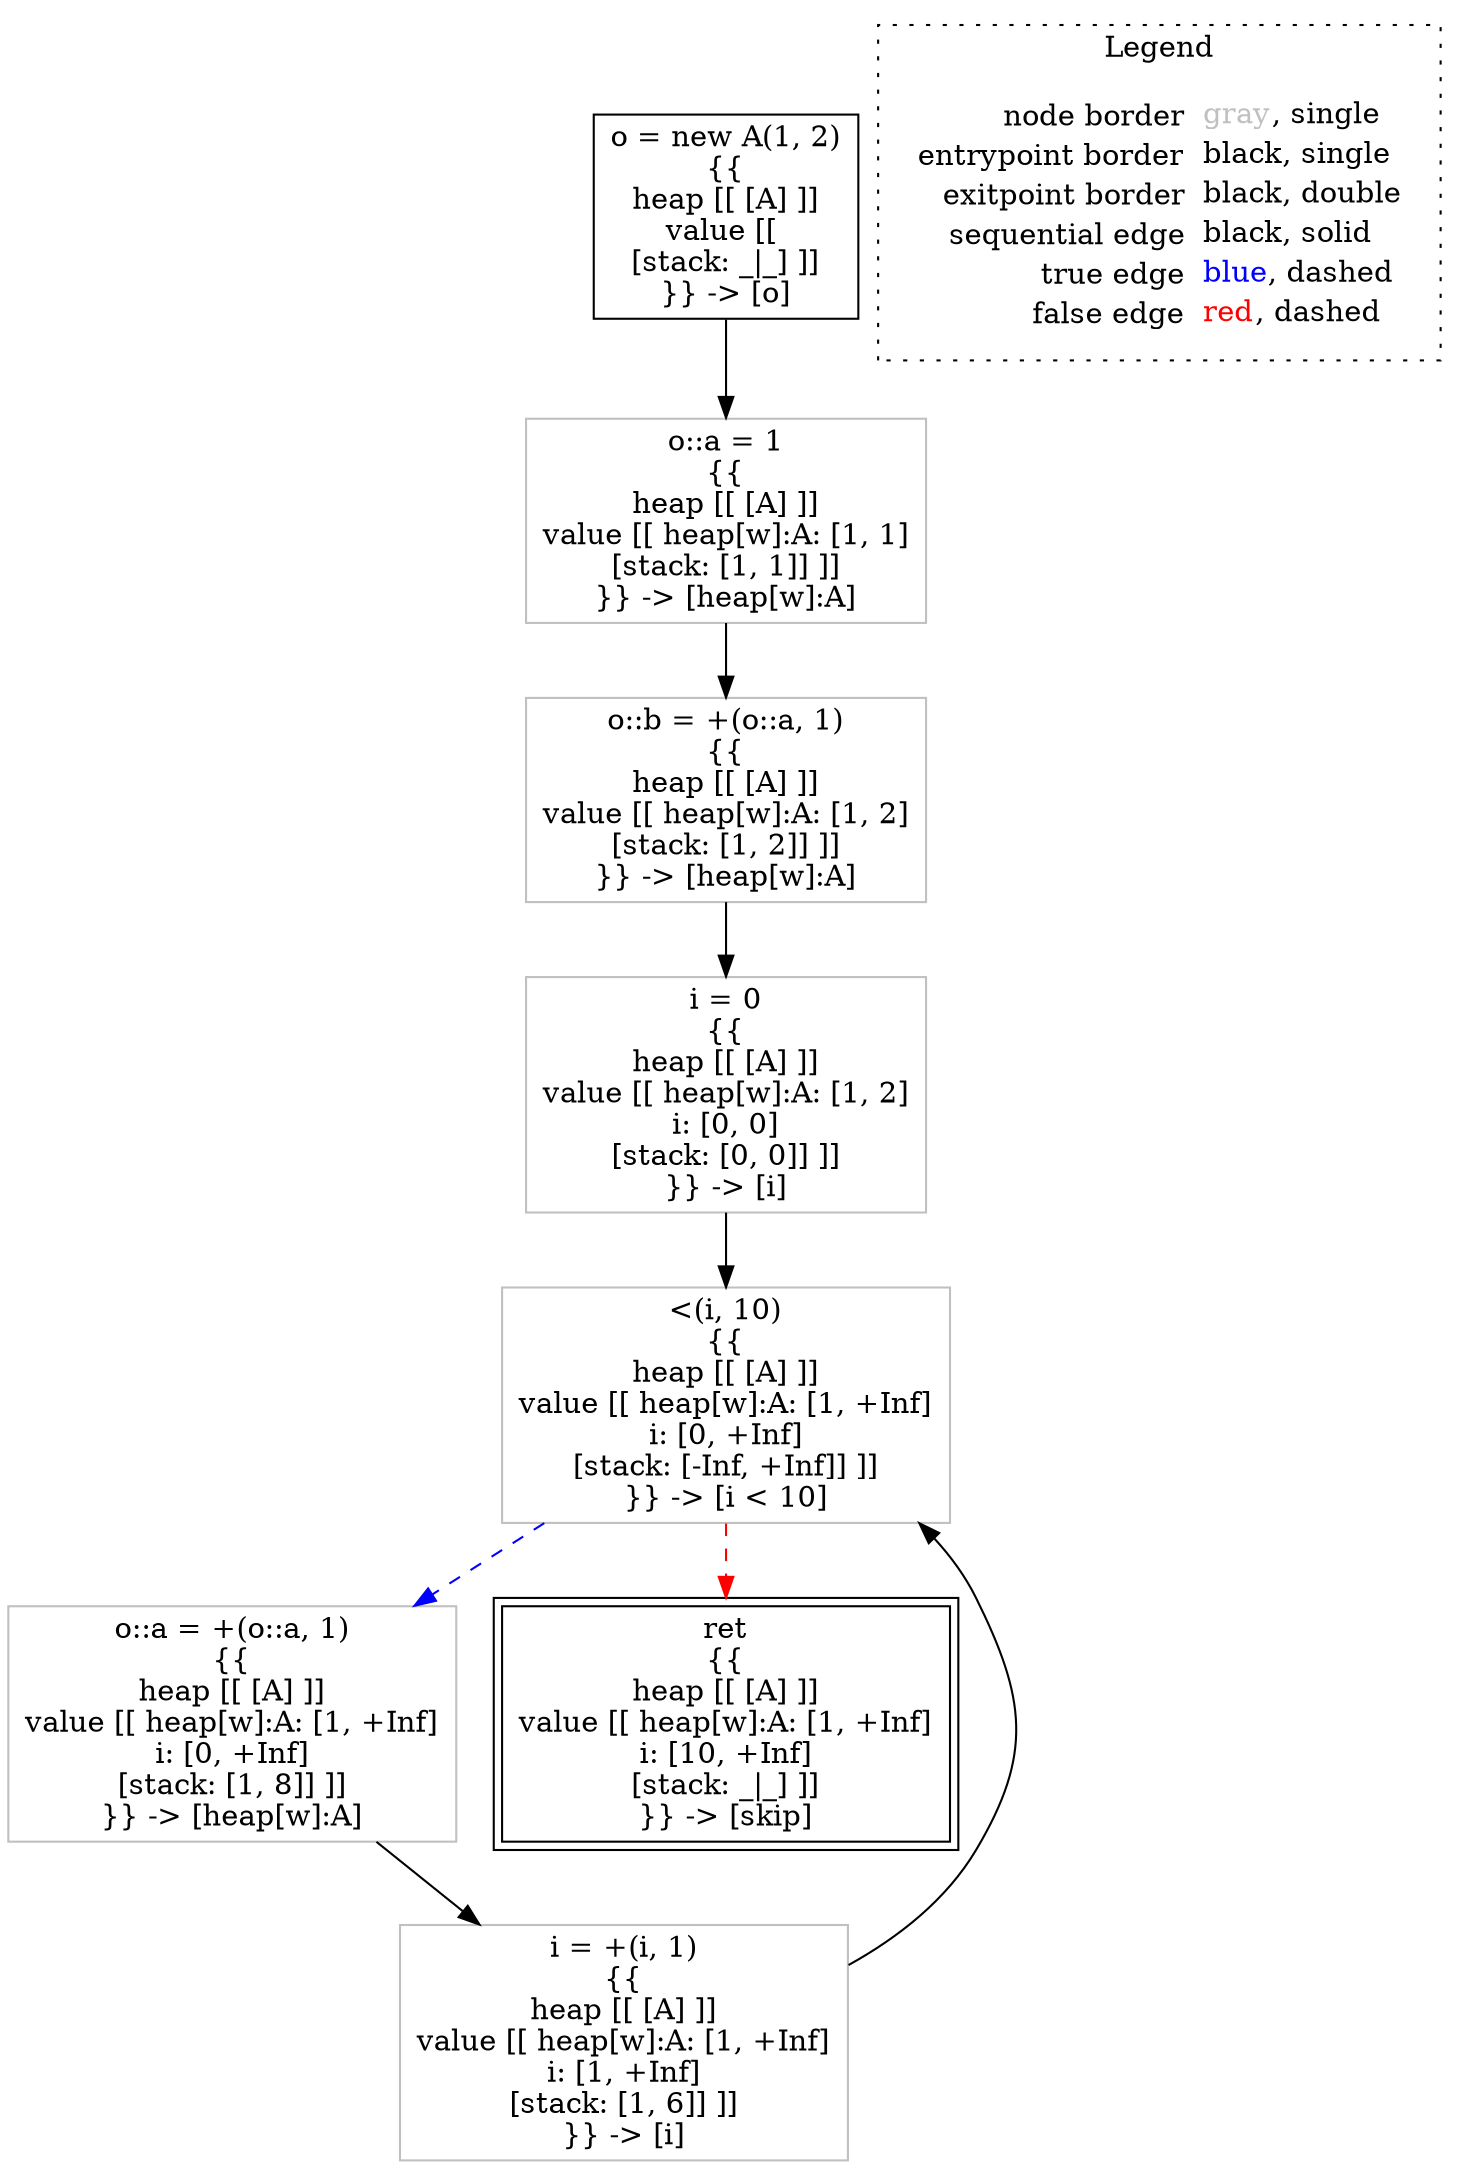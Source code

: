 digraph {
	"node0" [shape="rect",color="black",label=<o = new A(1, 2)<BR/>{{<BR/>heap [[ [A] ]]<BR/>value [[ <BR/>[stack: _|_] ]]<BR/>}} -&gt; [o]>];
	"node1" [shape="rect",color="gray",label=<&lt;(i, 10)<BR/>{{<BR/>heap [[ [A] ]]<BR/>value [[ heap[w]:A: [1, +Inf]<BR/>i: [0, +Inf]<BR/>[stack: [-Inf, +Inf]] ]]<BR/>}} -&gt; [i &lt; 10]>];
	"node2" [shape="rect",color="gray",label=<o::a = +(o::a, 1)<BR/>{{<BR/>heap [[ [A] ]]<BR/>value [[ heap[w]:A: [1, +Inf]<BR/>i: [0, +Inf]<BR/>[stack: [1, 8]] ]]<BR/>}} -&gt; [heap[w]:A]>];
	"node3" [shape="rect",color="gray",label=<i = 0<BR/>{{<BR/>heap [[ [A] ]]<BR/>value [[ heap[w]:A: [1, 2]<BR/>i: [0, 0]<BR/>[stack: [0, 0]] ]]<BR/>}} -&gt; [i]>];
	"node4" [shape="rect",color="gray",label=<i = +(i, 1)<BR/>{{<BR/>heap [[ [A] ]]<BR/>value [[ heap[w]:A: [1, +Inf]<BR/>i: [1, +Inf]<BR/>[stack: [1, 6]] ]]<BR/>}} -&gt; [i]>];
	"node5" [shape="rect",color="gray",label=<o::b = +(o::a, 1)<BR/>{{<BR/>heap [[ [A] ]]<BR/>value [[ heap[w]:A: [1, 2]<BR/>[stack: [1, 2]] ]]<BR/>}} -&gt; [heap[w]:A]>];
	"node6" [shape="rect",color="black",peripheries="2",label=<ret<BR/>{{<BR/>heap [[ [A] ]]<BR/>value [[ heap[w]:A: [1, +Inf]<BR/>i: [10, +Inf]<BR/>[stack: _|_] ]]<BR/>}} -&gt; [skip]>];
	"node7" [shape="rect",color="gray",label=<o::a = 1<BR/>{{<BR/>heap [[ [A] ]]<BR/>value [[ heap[w]:A: [1, 1]<BR/>[stack: [1, 1]] ]]<BR/>}} -&gt; [heap[w]:A]>];
	"node1" -> "node2" [color="blue",style="dashed"];
	"node1" -> "node6" [color="red",style="dashed"];
	"node2" -> "node4" [color="black"];
	"node3" -> "node1" [color="black"];
	"node0" -> "node7" [color="black"];
	"node4" -> "node1" [color="black"];
	"node5" -> "node3" [color="black"];
	"node7" -> "node5" [color="black"];
subgraph cluster_legend {
	label="Legend";
	style=dotted;
	node [shape=plaintext];
	"legend" [label=<<table border="0" cellpadding="2" cellspacing="0" cellborder="0"><tr><td align="right">node border&nbsp;</td><td align="left"><font color="gray">gray</font>, single</td></tr><tr><td align="right">entrypoint border&nbsp;</td><td align="left"><font color="black">black</font>, single</td></tr><tr><td align="right">exitpoint border&nbsp;</td><td align="left"><font color="black">black</font>, double</td></tr><tr><td align="right">sequential edge&nbsp;</td><td align="left"><font color="black">black</font>, solid</td></tr><tr><td align="right">true edge&nbsp;</td><td align="left"><font color="blue">blue</font>, dashed</td></tr><tr><td align="right">false edge&nbsp;</td><td align="left"><font color="red">red</font>, dashed</td></tr></table>>];
}

}
